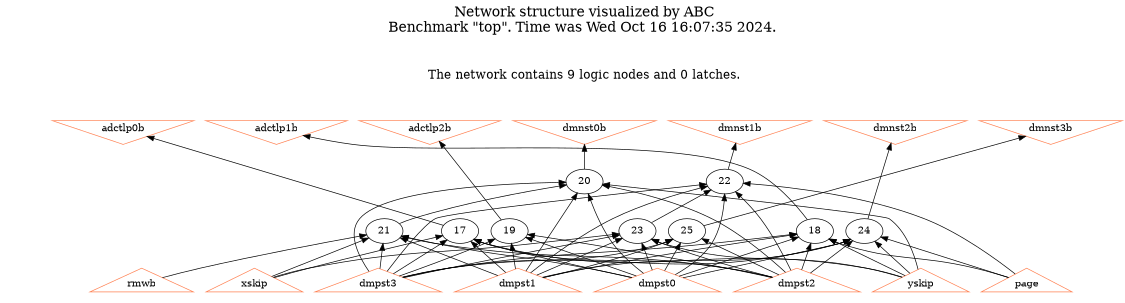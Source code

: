 # Network structure generated by ABC

digraph network {
size = "7.5,10";
center = true;
edge [dir = back];

{
  node [shape = plaintext];
  edge [style = invis];
  LevelTitle1 [label=""];
  LevelTitle2 [label=""];
  Level3 [label = ""];
  Level2 [label = ""];
  Level1 [label = ""];
  Level0 [label = ""];
  LevelTitle1 ->  LevelTitle2 ->  Level3 ->  Level2 ->  Level1 ->  Level0;
}

{
  rank = same;
  LevelTitle1;
  title1 [shape=plaintext,
          fontsize=20,
          fontname = "Times-Roman",
          label="Network structure visualized by ABC\nBenchmark \"top\". Time was Wed Oct 16 16:07:35 2024. "
         ];
}

{
  rank = same;
  LevelTitle2;
  title2 [shape=plaintext,
          fontsize=18,
          fontname = "Times-Roman",
          label="The network contains 9 logic nodes and 0 latches.\n"
         ];
}

{
  rank = same;
  Level3;
  Node9 [label = "adctlp0b", shape = invtriangle, color = coral, fillcolor = coral];
  Node10 [label = "adctlp1b", shape = invtriangle, color = coral, fillcolor = coral];
  Node11 [label = "adctlp2b", shape = invtriangle, color = coral, fillcolor = coral];
  Node12 [label = "dmnst0b", shape = invtriangle, color = coral, fillcolor = coral];
  Node13 [label = "dmnst1b", shape = invtriangle, color = coral, fillcolor = coral];
  Node14 [label = "dmnst2b", shape = invtriangle, color = coral, fillcolor = coral];
  Node15 [label = "dmnst3b", shape = invtriangle, color = coral, fillcolor = coral];
}

{
  rank = same;
  Level2;
  Node20 [label = "20\n", shape = ellipse];
  Node22 [label = "22\n", shape = ellipse];
}

{
  rank = same;
  Level1;
  Node17 [label = "17\n", shape = ellipse];
  Node18 [label = "18\n", shape = ellipse];
  Node19 [label = "19\n", shape = ellipse];
  Node21 [label = "21\n", shape = ellipse];
  Node23 [label = "23\n", shape = ellipse];
  Node24 [label = "24\n", shape = ellipse];
  Node25 [label = "25\n", shape = ellipse];
}

{
  rank = same;
  Level0;
  Node1 [label = "rmwb", shape = triangle, color = coral, fillcolor = coral];
  Node2 [label = "yskip", shape = triangle, color = coral, fillcolor = coral];
  Node3 [label = "page", shape = triangle, color = coral, fillcolor = coral];
  Node4 [label = "xskip", shape = triangle, color = coral, fillcolor = coral];
  Node5 [label = "dmpst0", shape = triangle, color = coral, fillcolor = coral];
  Node6 [label = "dmpst1", shape = triangle, color = coral, fillcolor = coral];
  Node7 [label = "dmpst2", shape = triangle, color = coral, fillcolor = coral];
  Node8 [label = "dmpst3", shape = triangle, color = coral, fillcolor = coral];
}

title1 -> title2 [style = invis];
title2 -> Node9 [style = invis];
title2 -> Node10 [style = invis];
title2 -> Node11 [style = invis];
title2 -> Node12 [style = invis];
title2 -> Node13 [style = invis];
title2 -> Node14 [style = invis];
title2 -> Node15 [style = invis];
Node9 -> Node10 [style = invis];
Node10 -> Node11 [style = invis];
Node11 -> Node12 [style = invis];
Node12 -> Node13 [style = invis];
Node13 -> Node14 [style = invis];
Node14 -> Node15 [style = invis];
Node9 -> Node17 [style = solid];
Node10 -> Node18 [style = solid];
Node11 -> Node19 [style = solid];
Node12 -> Node20 [style = solid];
Node13 -> Node22 [style = solid];
Node14 -> Node24 [style = solid];
Node15 -> Node25 [style = solid];
Node17 -> Node2 [style = solid];
Node17 -> Node4 [style = solid];
Node17 -> Node5 [style = solid];
Node17 -> Node6 [style = solid];
Node17 -> Node7 [style = solid];
Node17 -> Node8 [style = solid];
Node18 -> Node2 [style = solid];
Node18 -> Node3 [style = solid];
Node18 -> Node5 [style = solid];
Node18 -> Node6 [style = solid];
Node18 -> Node7 [style = solid];
Node18 -> Node8 [style = solid];
Node19 -> Node5 [style = solid];
Node19 -> Node6 [style = solid];
Node19 -> Node7 [style = solid];
Node19 -> Node8 [style = solid];
Node20 -> Node21 [style = solid];
Node20 -> Node2 [style = solid];
Node20 -> Node5 [style = solid];
Node20 -> Node6 [style = solid];
Node20 -> Node7 [style = solid];
Node20 -> Node8 [style = solid];
Node21 -> Node1 [style = solid];
Node21 -> Node4 [style = solid];
Node21 -> Node5 [style = solid];
Node21 -> Node6 [style = solid];
Node21 -> Node7 [style = solid];
Node21 -> Node8 [style = solid];
Node22 -> Node23 [style = solid];
Node22 -> Node3 [style = solid];
Node22 -> Node5 [style = solid];
Node22 -> Node6 [style = solid];
Node22 -> Node7 [style = solid];
Node22 -> Node8 [style = solid];
Node23 -> Node2 [style = solid];
Node23 -> Node4 [style = solid];
Node23 -> Node5 [style = solid];
Node23 -> Node6 [style = solid];
Node23 -> Node7 [style = solid];
Node23 -> Node8 [style = solid];
Node24 -> Node2 [style = solid];
Node24 -> Node3 [style = solid];
Node24 -> Node5 [style = solid];
Node24 -> Node6 [style = solid];
Node24 -> Node7 [style = solid];
Node24 -> Node8 [style = solid];
Node25 -> Node5 [style = solid];
Node25 -> Node6 [style = solid];
Node25 -> Node7 [style = solid];
Node25 -> Node8 [style = solid];
}

